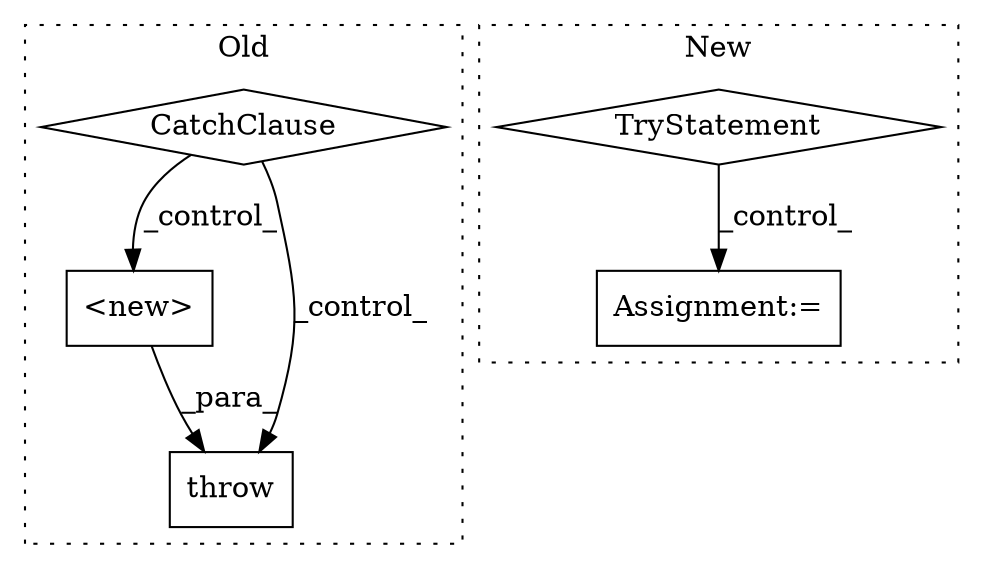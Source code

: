 digraph G {
subgraph cluster0 {
1 [label="<new>" a="14" s="4073" l="17" shape="box"];
3 [label="CatchClause" a="12" s="4023,4051" l="17,2" shape="diamond"];
4 [label="throw" a="53" s="4067" l="6" shape="box"];
label = "Old";
style="dotted";
}
subgraph cluster1 {
2 [label="TryStatement" a="54" s="2439" l="4" shape="diamond"];
5 [label="Assignment:=" a="7" s="2498" l="1" shape="box"];
label = "New";
style="dotted";
}
1 -> 4 [label="_para_"];
2 -> 5 [label="_control_"];
3 -> 1 [label="_control_"];
3 -> 4 [label="_control_"];
}